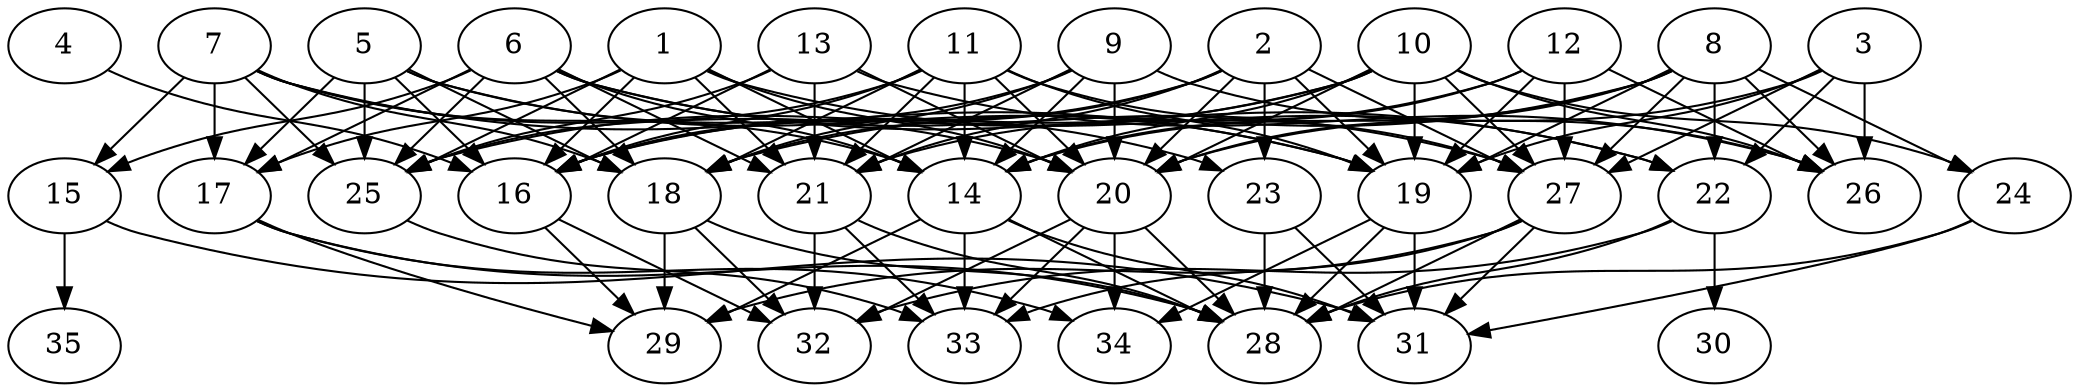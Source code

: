 // DAG (tier=3-complex, mode=data, n=35, ccr=0.500, fat=0.766, density=0.703, regular=0.379, jump=0.328, mindata=4194304, maxdata=33554432)
// DAG automatically generated by daggen at Sun Aug 24 16:33:35 2025
// /home/ermia/Project/Environments/daggen/bin/daggen --dot --ccr 0.500 --fat 0.766 --regular 0.379 --density 0.703 --jump 0.328 --mindata 4194304 --maxdata 33554432 -n 35 
digraph G {
  1 [size="3713759077830815121408", alpha="0.06", expect_size="1856879538915407560704"]
  1 -> 14 [size ="1918517674770432"]
  1 -> 16 [size ="1918517674770432"]
  1 -> 17 [size ="1918517674770432"]
  1 -> 20 [size ="1918517674770432"]
  1 -> 21 [size ="1918517674770432"]
  1 -> 22 [size ="1918517674770432"]
  1 -> 25 [size ="1918517674770432"]
  2 [size="45407487925095744", alpha="0.15", expect_size="22703743962547872"]
  2 -> 16 [size ="1276759299325952"]
  2 -> 18 [size ="1276759299325952"]
  2 -> 19 [size ="1276759299325952"]
  2 -> 20 [size ="1276759299325952"]
  2 -> 21 [size ="1276759299325952"]
  2 -> 23 [size ="1276759299325952"]
  2 -> 27 [size ="1276759299325952"]
  3 [size="18390645990197970337792", alpha="0.07", expect_size="9195322995098985168896"]
  3 -> 19 [size ="5573841866719232"]
  3 -> 20 [size ="5573841866719232"]
  3 -> 22 [size ="5573841866719232"]
  3 -> 26 [size ="5573841866719232"]
  3 -> 27 [size ="5573841866719232"]
  4 [size="52475812944889848", alpha="0.15", expect_size="26237906472444924"]
  4 -> 16 [size ="1993836972736512"]
  5 [size="22880606934951710949376", alpha="0.12", expect_size="11440303467475855474688"]
  5 -> 16 [size ="6447653357355008"]
  5 -> 17 [size ="6447653357355008"]
  5 -> 18 [size ="6447653357355008"]
  5 -> 19 [size ="6447653357355008"]
  5 -> 23 [size ="6447653357355008"]
  5 -> 25 [size ="6447653357355008"]
  6 [size="503028785344317184", alpha="0.14", expect_size="251514392672158592"]
  6 -> 14 [size ="8926566419529728"]
  6 -> 15 [size ="8926566419529728"]
  6 -> 17 [size ="8926566419529728"]
  6 -> 18 [size ="8926566419529728"]
  6 -> 21 [size ="8926566419529728"]
  6 -> 22 [size ="8926566419529728"]
  6 -> 25 [size ="8926566419529728"]
  6 -> 27 [size ="8926566419529728"]
  7 [size="3923880893079196008448", alpha="0.01", expect_size="1961940446539598004224"]
  7 -> 14 [size ="1990217456156672"]
  7 -> 15 [size ="1990217456156672"]
  7 -> 17 [size ="1990217456156672"]
  7 -> 18 [size ="1990217456156672"]
  7 -> 19 [size ="1990217456156672"]
  7 -> 20 [size ="1990217456156672"]
  7 -> 25 [size ="1990217456156672"]
  8 [size="83920952572792112", alpha="0.14", expect_size="41960476286396056"]
  8 -> 14 [size ="1491233524416512"]
  8 -> 18 [size ="1491233524416512"]
  8 -> 19 [size ="1491233524416512"]
  8 -> 20 [size ="1491233524416512"]
  8 -> 22 [size ="1491233524416512"]
  8 -> 24 [size ="1491233524416512"]
  8 -> 26 [size ="1491233524416512"]
  8 -> 27 [size ="1491233524416512"]
  9 [size="171548884581312384", alpha="0.18", expect_size="85774442290656192"]
  9 -> 14 [size ="3946107914682368"]
  9 -> 16 [size ="3946107914682368"]
  9 -> 18 [size ="3946107914682368"]
  9 -> 20 [size ="3946107914682368"]
  9 -> 21 [size ="3946107914682368"]
  9 -> 26 [size ="3946107914682368"]
  10 [size="709569089391891968", alpha="0.18", expect_size="354784544695945984"]
  10 -> 14 [size ="497231392145408"]
  10 -> 16 [size ="497231392145408"]
  10 -> 19 [size ="497231392145408"]
  10 -> 20 [size ="497231392145408"]
  10 -> 24 [size ="497231392145408"]
  10 -> 25 [size ="497231392145408"]
  10 -> 26 [size ="497231392145408"]
  10 -> 27 [size ="497231392145408"]
  11 [size="369252240968595328", alpha="0.08", expect_size="184626120484297664"]
  11 -> 14 [size ="152948650803200"]
  11 -> 16 [size ="152948650803200"]
  11 -> 18 [size ="152948650803200"]
  11 -> 19 [size ="152948650803200"]
  11 -> 20 [size ="152948650803200"]
  11 -> 21 [size ="152948650803200"]
  11 -> 25 [size ="152948650803200"]
  11 -> 27 [size ="152948650803200"]
  12 [size="1786873259787822080", alpha="0.20", expect_size="893436629893911040"]
  12 -> 14 [size ="638295298015232"]
  12 -> 19 [size ="638295298015232"]
  12 -> 21 [size ="638295298015232"]
  12 -> 26 [size ="638295298015232"]
  12 -> 27 [size ="638295298015232"]
  13 [size="9481802494897313792", alpha="0.13", expect_size="4740901247448656896"]
  13 -> 16 [size ="4276606654742528"]
  13 -> 20 [size ="4276606654742528"]
  13 -> 21 [size ="4276606654742528"]
  13 -> 25 [size ="4276606654742528"]
  13 -> 26 [size ="4276606654742528"]
  14 [size="8737650301386569728", alpha="0.18", expect_size="4368825150693284864"]
  14 -> 28 [size ="3120141034323968"]
  14 -> 29 [size ="3120141034323968"]
  14 -> 31 [size ="3120141034323968"]
  14 -> 33 [size ="3120141034323968"]
  15 [size="307284197165368320", alpha="0.03", expect_size="153642098582684160"]
  15 -> 31 [size ="6310249241772032"]
  15 -> 35 [size ="6310249241772032"]
  16 [size="6797431497231594496", alpha="0.04", expect_size="3398715748615797248"]
  16 -> 29 [size ="3691277170245632"]
  16 -> 32 [size ="3691277170245632"]
  17 [size="1676282764491021056", alpha="0.06", expect_size="838141382245510528"]
  17 -> 28 [size ="656274567987200"]
  17 -> 29 [size ="656274567987200"]
  17 -> 34 [size ="656274567987200"]
  18 [size="1620704019479175102464", alpha="0.05", expect_size="810352009739587551232"]
  18 -> 28 [size ="1103805261283328"]
  18 -> 29 [size ="1103805261283328"]
  18 -> 32 [size ="1103805261283328"]
  19 [size="9280233844021712125952", alpha="0.15", expect_size="4640116922010856062976"]
  19 -> 28 [size ="3532883096502272"]
  19 -> 31 [size ="3532883096502272"]
  19 -> 34 [size ="3532883096502272"]
  20 [size="2532968545621242806272", alpha="0.19", expect_size="1266484272810621403136"]
  20 -> 28 [size ="1486539720753152"]
  20 -> 32 [size ="1486539720753152"]
  20 -> 33 [size ="1486539720753152"]
  20 -> 34 [size ="1486539720753152"]
  21 [size="3143283041119208960", alpha="0.20", expect_size="1571641520559604480"]
  21 -> 28 [size ="2497003464425472"]
  21 -> 32 [size ="2497003464425472"]
  21 -> 33 [size ="2497003464425472"]
  22 [size="52145167706603952", alpha="0.01", expect_size="26072583853301976"]
  22 -> 28 [size ="872408554668032"]
  22 -> 30 [size ="872408554668032"]
  22 -> 32 [size ="872408554668032"]
  23 [size="12176709584161742848", alpha="0.05", expect_size="6088354792080871424"]
  23 -> 28 [size ="4348119940595712"]
  23 -> 31 [size ="4348119940595712"]
  24 [size="840078243948513280", alpha="0.12", expect_size="420039121974256640"]
  24 -> 28 [size ="2115125775433728"]
  24 -> 31 [size ="2115125775433728"]
  25 [size="261741594626094432", alpha="0.02", expect_size="130870797313047216"]
  25 -> 33 [size ="6785942329229312"]
  26 [size="12975240026547724", alpha="0.17", expect_size="6487620013273862"]
  27 [size="21848904275923784", alpha="0.15", expect_size="10924452137961892"]
  27 -> 28 [size ="2207217591779328"]
  27 -> 29 [size ="2207217591779328"]
  27 -> 31 [size ="2207217591779328"]
  27 -> 33 [size ="2207217591779328"]
  28 [size="8164249890314927104", alpha="0.06", expect_size="4082124945157463552"]
  29 [size="11934584677711805939712", alpha="0.17", expect_size="5967292338855902969856"]
  30 [size="876869509655612416", alpha="0.18", expect_size="438434754827806208"]
  31 [size="229271270398615355392", alpha="0.10", expect_size="114635635199307677696"]
  32 [size="426163040332790656", alpha="0.18", expect_size="213081520166395328"]
  33 [size="28407191218097864", alpha="0.08", expect_size="14203595609048932"]
  34 [size="240789119775785632", alpha="0.08", expect_size="120394559887892816"]
  35 [size="114111652497137984", alpha="0.05", expect_size="57055826248568992"]
}
